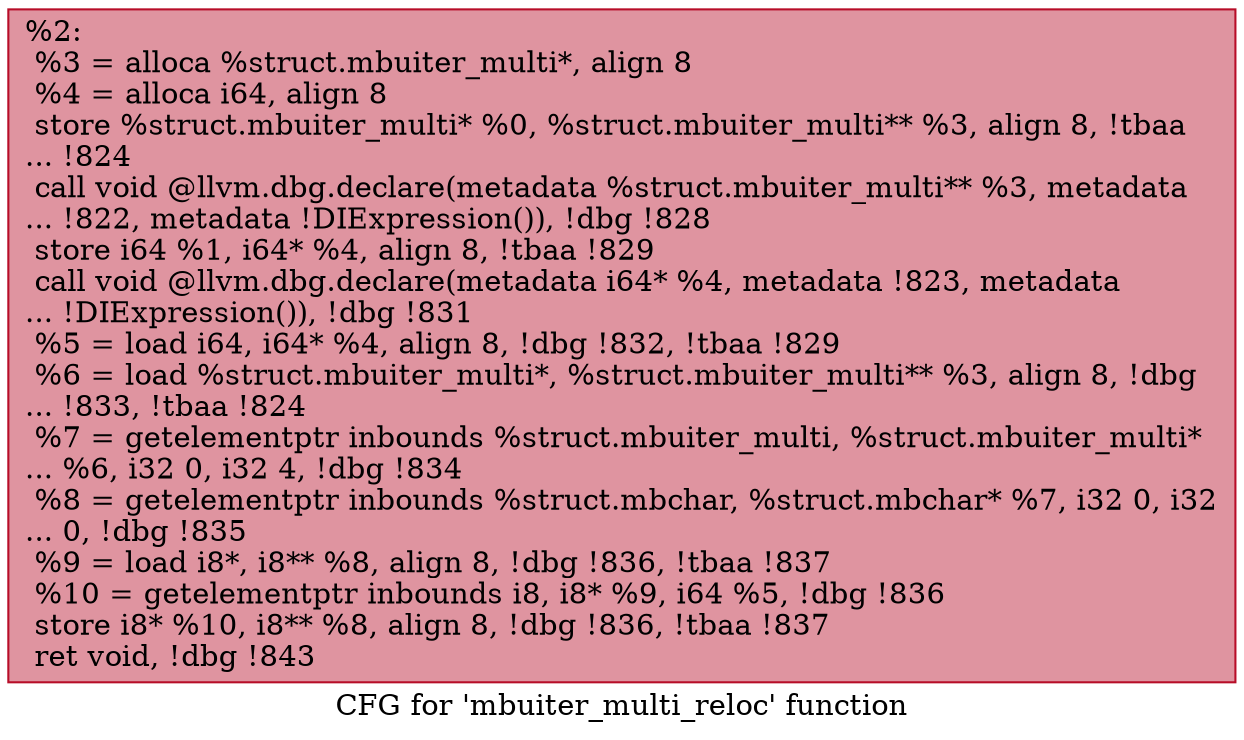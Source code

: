 digraph "CFG for 'mbuiter_multi_reloc' function" {
	label="CFG for 'mbuiter_multi_reloc' function";

	Node0x291f960 [shape=record,color="#b70d28ff", style=filled, fillcolor="#b70d2870",label="{%2:\l  %3 = alloca %struct.mbuiter_multi*, align 8\l  %4 = alloca i64, align 8\l  store %struct.mbuiter_multi* %0, %struct.mbuiter_multi** %3, align 8, !tbaa\l... !824\l  call void @llvm.dbg.declare(metadata %struct.mbuiter_multi** %3, metadata\l... !822, metadata !DIExpression()), !dbg !828\l  store i64 %1, i64* %4, align 8, !tbaa !829\l  call void @llvm.dbg.declare(metadata i64* %4, metadata !823, metadata\l... !DIExpression()), !dbg !831\l  %5 = load i64, i64* %4, align 8, !dbg !832, !tbaa !829\l  %6 = load %struct.mbuiter_multi*, %struct.mbuiter_multi** %3, align 8, !dbg\l... !833, !tbaa !824\l  %7 = getelementptr inbounds %struct.mbuiter_multi, %struct.mbuiter_multi*\l... %6, i32 0, i32 4, !dbg !834\l  %8 = getelementptr inbounds %struct.mbchar, %struct.mbchar* %7, i32 0, i32\l... 0, !dbg !835\l  %9 = load i8*, i8** %8, align 8, !dbg !836, !tbaa !837\l  %10 = getelementptr inbounds i8, i8* %9, i64 %5, !dbg !836\l  store i8* %10, i8** %8, align 8, !dbg !836, !tbaa !837\l  ret void, !dbg !843\l}"];
}
